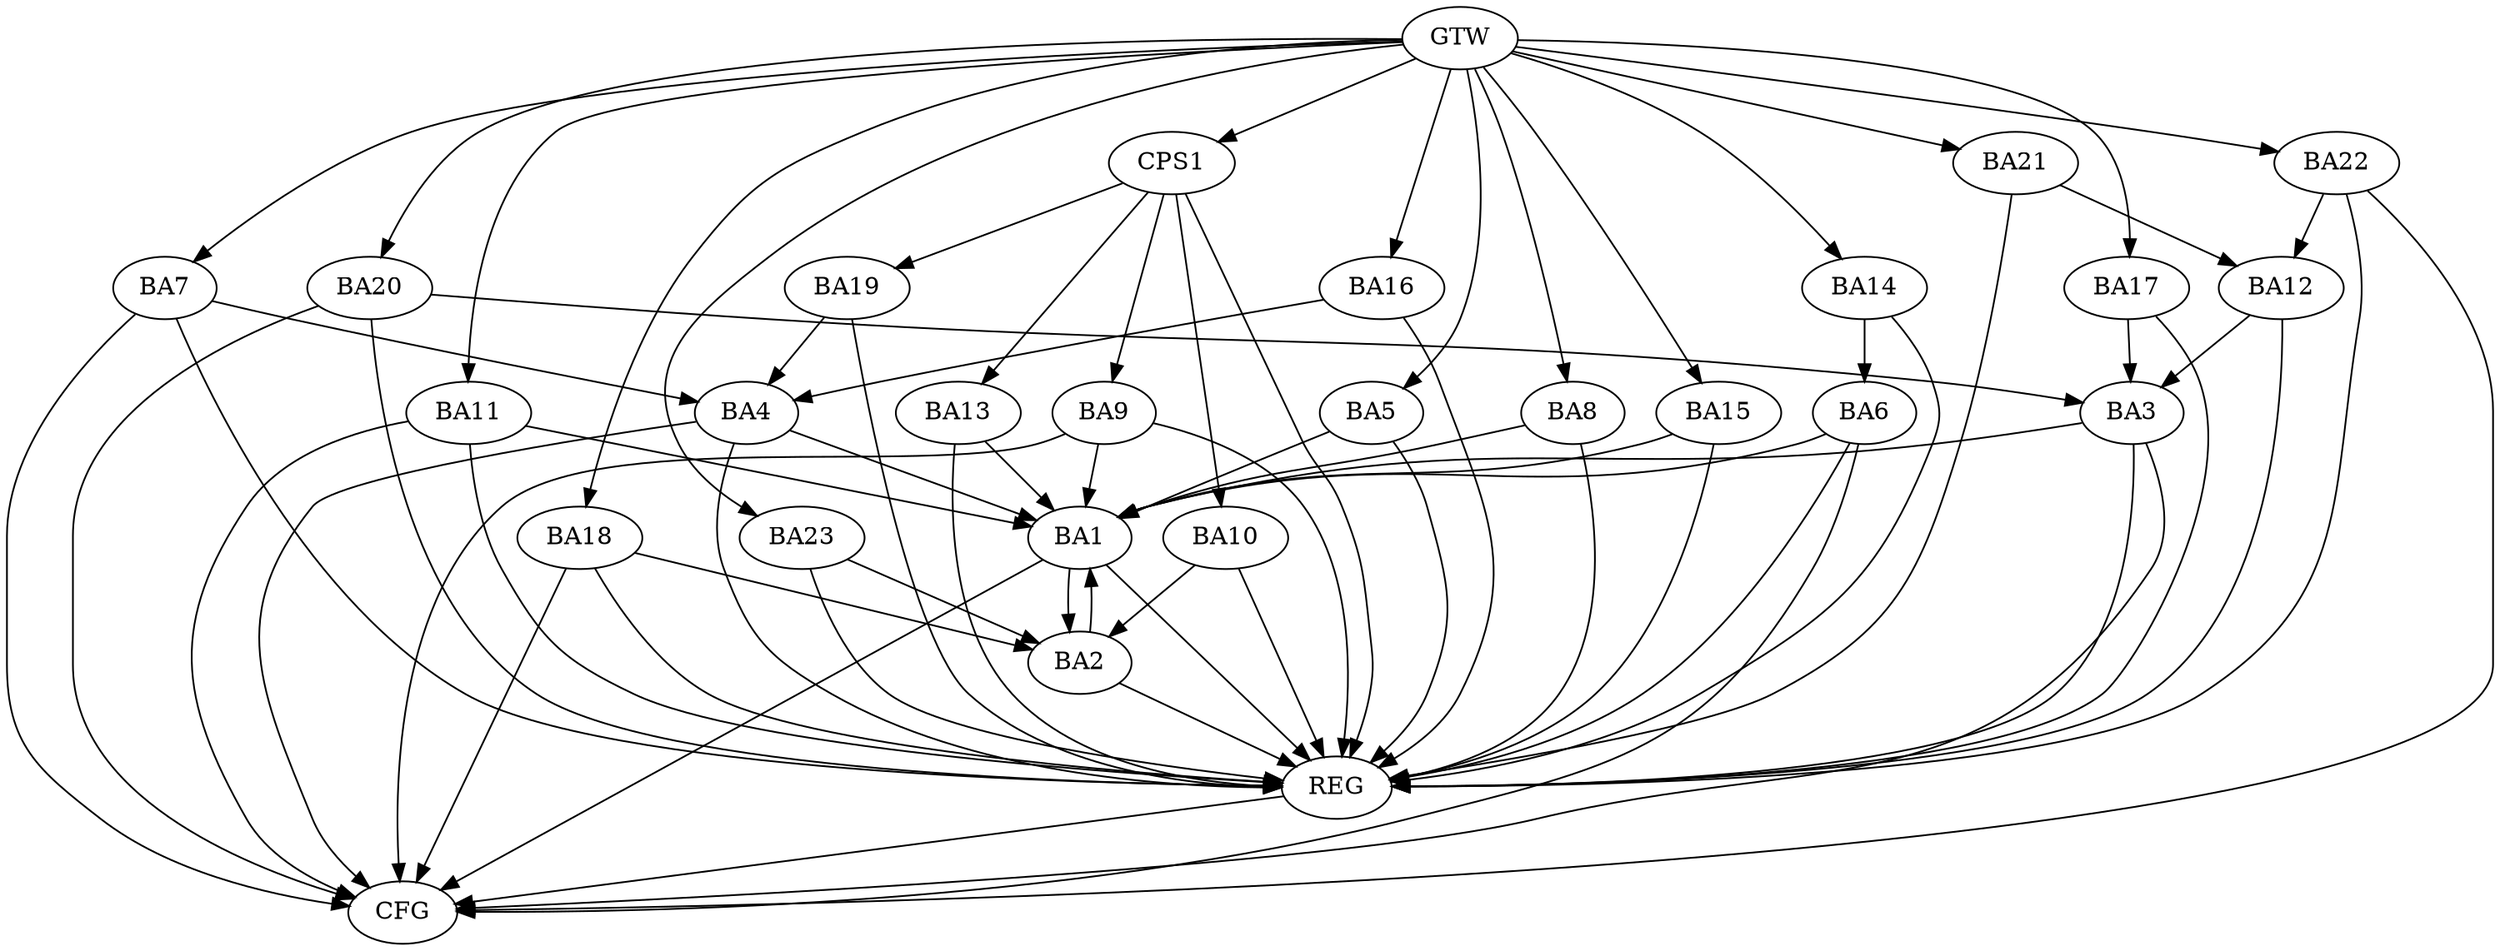 strict digraph G {
  BA1 [ label="BA1" ];
  BA2 [ label="BA2" ];
  BA3 [ label="BA3" ];
  BA4 [ label="BA4" ];
  BA5 [ label="BA5" ];
  BA6 [ label="BA6" ];
  BA7 [ label="BA7" ];
  BA8 [ label="BA8" ];
  BA9 [ label="BA9" ];
  BA10 [ label="BA10" ];
  BA11 [ label="BA11" ];
  BA12 [ label="BA12" ];
  BA13 [ label="BA13" ];
  BA14 [ label="BA14" ];
  BA15 [ label="BA15" ];
  BA16 [ label="BA16" ];
  BA17 [ label="BA17" ];
  BA18 [ label="BA18" ];
  BA19 [ label="BA19" ];
  BA20 [ label="BA20" ];
  BA21 [ label="BA21" ];
  BA22 [ label="BA22" ];
  BA23 [ label="BA23" ];
  CPS1 [ label="CPS1" ];
  GTW [ label="GTW" ];
  REG [ label="REG" ];
  CFG [ label="CFG" ];
  BA1 -> BA2;
  BA2 -> BA1;
  BA3 -> BA1;
  BA4 -> BA1;
  BA5 -> BA1;
  BA6 -> BA1;
  BA7 -> BA4;
  BA8 -> BA1;
  BA9 -> BA1;
  BA10 -> BA2;
  BA11 -> BA1;
  BA12 -> BA3;
  BA13 -> BA1;
  BA14 -> BA6;
  BA15 -> BA1;
  BA16 -> BA4;
  BA17 -> BA3;
  BA18 -> BA2;
  BA19 -> BA4;
  BA20 -> BA3;
  BA21 -> BA12;
  BA22 -> BA12;
  BA23 -> BA2;
  CPS1 -> BA10;
  CPS1 -> BA19;
  CPS1 -> BA9;
  CPS1 -> BA13;
  GTW -> BA5;
  GTW -> BA7;
  GTW -> BA8;
  GTW -> BA11;
  GTW -> BA14;
  GTW -> BA15;
  GTW -> BA16;
  GTW -> BA17;
  GTW -> BA18;
  GTW -> BA20;
  GTW -> BA21;
  GTW -> BA22;
  GTW -> BA23;
  GTW -> CPS1;
  BA1 -> REG;
  BA2 -> REG;
  BA3 -> REG;
  BA4 -> REG;
  BA5 -> REG;
  BA6 -> REG;
  BA7 -> REG;
  BA8 -> REG;
  BA9 -> REG;
  BA10 -> REG;
  BA11 -> REG;
  BA12 -> REG;
  BA13 -> REG;
  BA14 -> REG;
  BA15 -> REG;
  BA16 -> REG;
  BA17 -> REG;
  BA18 -> REG;
  BA19 -> REG;
  BA20 -> REG;
  BA21 -> REG;
  BA22 -> REG;
  BA23 -> REG;
  CPS1 -> REG;
  BA18 -> CFG;
  BA3 -> CFG;
  BA22 -> CFG;
  BA4 -> CFG;
  BA6 -> CFG;
  BA1 -> CFG;
  BA9 -> CFG;
  BA20 -> CFG;
  BA11 -> CFG;
  BA7 -> CFG;
  REG -> CFG;
}
